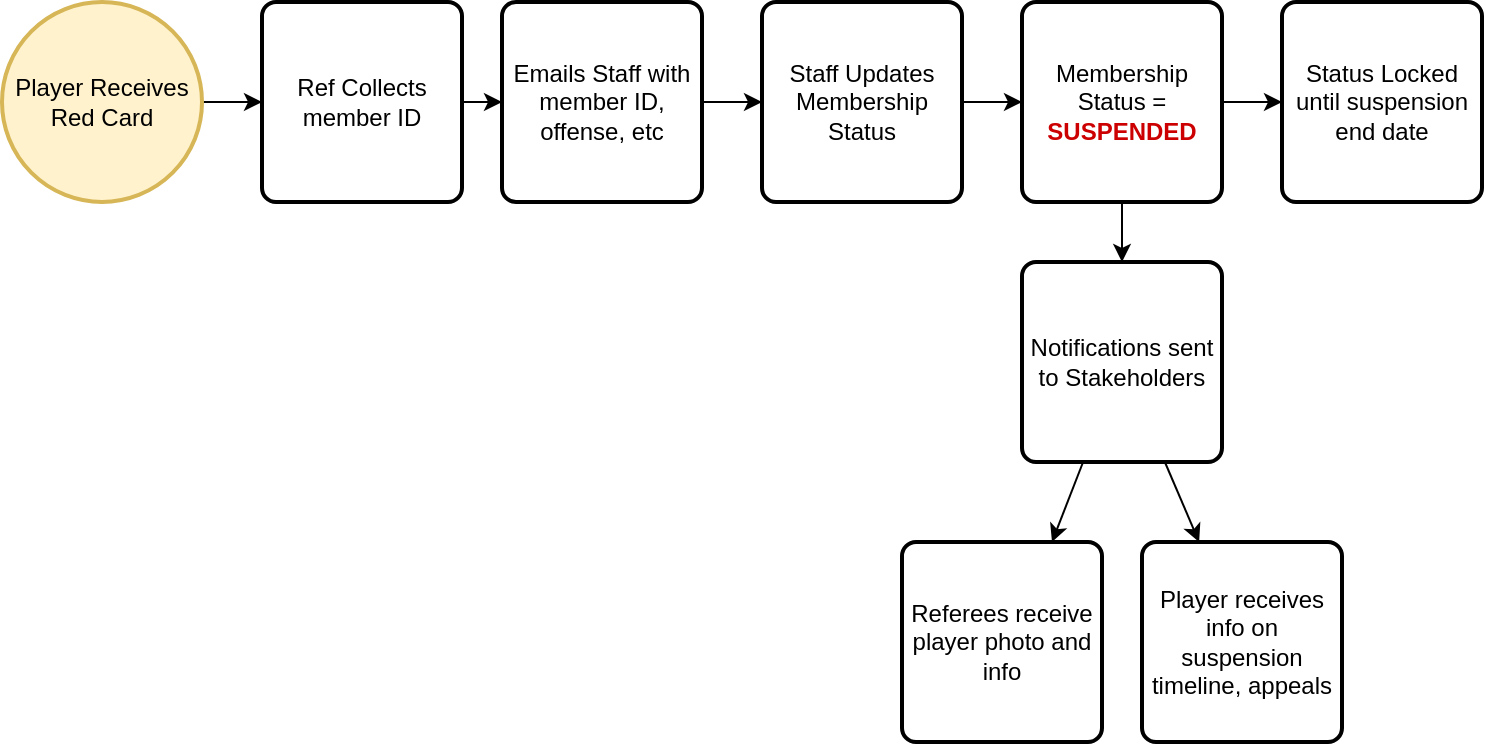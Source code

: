 <mxfile version="15.6.1" type="device"><diagram id="-FS5EXdlb2E7oy-y63jC" name="Page-1"><mxGraphModel dx="1187" dy="1049" grid="1" gridSize="10" guides="1" tooltips="1" connect="1" arrows="1" fold="1" page="1" pageScale="1" pageWidth="850" pageHeight="1100" math="0" shadow="0"><root><mxCell id="0"/><mxCell id="1" parent="0"/><mxCell id="7C_kYwocDAyyqaxYK4VV-37" style="edgeStyle=orthogonalEdgeStyle;rounded=0;orthogonalLoop=1;jettySize=auto;html=1;entryX=0;entryY=0.5;entryDx=0;entryDy=0;" edge="1" parent="1" source="7C_kYwocDAyyqaxYK4VV-4" target="7C_kYwocDAyyqaxYK4VV-36"><mxGeometry relative="1" as="geometry"/></mxCell><mxCell id="7C_kYwocDAyyqaxYK4VV-4" value="Player Receives Red Card" style="strokeWidth=2;html=1;shape=mxgraph.flowchart.start_2;whiteSpace=wrap;fillColor=#fff2cc;strokeColor=#d6b656;" vertex="1" parent="1"><mxGeometry x="930" y="470" width="100" height="100" as="geometry"/></mxCell><mxCell id="7C_kYwocDAyyqaxYK4VV-39" style="edgeStyle=orthogonalEdgeStyle;rounded=0;orthogonalLoop=1;jettySize=auto;html=1;entryX=0;entryY=0.5;entryDx=0;entryDy=0;" edge="1" parent="1" source="7C_kYwocDAyyqaxYK4VV-36" target="7C_kYwocDAyyqaxYK4VV-38"><mxGeometry relative="1" as="geometry"/></mxCell><mxCell id="7C_kYwocDAyyqaxYK4VV-36" value="Ref Collects member ID" style="rounded=1;whiteSpace=wrap;html=1;absoluteArcSize=1;arcSize=14;strokeWidth=2;" vertex="1" parent="1"><mxGeometry x="1060" y="470" width="100" height="100" as="geometry"/></mxCell><mxCell id="7C_kYwocDAyyqaxYK4VV-44" style="edgeStyle=orthogonalEdgeStyle;rounded=0;orthogonalLoop=1;jettySize=auto;html=1;entryX=0;entryY=0.5;entryDx=0;entryDy=0;fontColor=#CC0000;" edge="1" parent="1" source="7C_kYwocDAyyqaxYK4VV-38" target="7C_kYwocDAyyqaxYK4VV-40"><mxGeometry relative="1" as="geometry"/></mxCell><mxCell id="7C_kYwocDAyyqaxYK4VV-38" value="Emails Staff with member ID, offense, etc" style="rounded=1;whiteSpace=wrap;html=1;absoluteArcSize=1;arcSize=14;strokeWidth=2;" vertex="1" parent="1"><mxGeometry x="1180" y="470" width="100" height="100" as="geometry"/></mxCell><mxCell id="7C_kYwocDAyyqaxYK4VV-45" style="edgeStyle=orthogonalEdgeStyle;rounded=0;orthogonalLoop=1;jettySize=auto;html=1;entryX=0;entryY=0.5;entryDx=0;entryDy=0;fontColor=#CC0000;" edge="1" parent="1" source="7C_kYwocDAyyqaxYK4VV-40" target="7C_kYwocDAyyqaxYK4VV-41"><mxGeometry relative="1" as="geometry"/></mxCell><mxCell id="7C_kYwocDAyyqaxYK4VV-40" value="Staff Updates Membership Status" style="rounded=1;whiteSpace=wrap;html=1;absoluteArcSize=1;arcSize=14;strokeWidth=2;" vertex="1" parent="1"><mxGeometry x="1310" y="470" width="100" height="100" as="geometry"/></mxCell><mxCell id="7C_kYwocDAyyqaxYK4VV-52" style="edgeStyle=none;rounded=0;orthogonalLoop=1;jettySize=auto;html=1;entryX=0.5;entryY=0;entryDx=0;entryDy=0;fontColor=#CC0000;" edge="1" parent="1" source="7C_kYwocDAyyqaxYK4VV-41" target="7C_kYwocDAyyqaxYK4VV-42"><mxGeometry relative="1" as="geometry"/></mxCell><mxCell id="7C_kYwocDAyyqaxYK4VV-53" style="edgeStyle=none;rounded=0;orthogonalLoop=1;jettySize=auto;html=1;entryX=0;entryY=0.5;entryDx=0;entryDy=0;fontColor=#CC0000;" edge="1" parent="1" source="7C_kYwocDAyyqaxYK4VV-41" target="7C_kYwocDAyyqaxYK4VV-43"><mxGeometry relative="1" as="geometry"/></mxCell><mxCell id="7C_kYwocDAyyqaxYK4VV-41" value="Membership&lt;br&gt;Status = &lt;b&gt;&lt;font color=&quot;#cc0000&quot;&gt;SUSPENDED&lt;/font&gt;&lt;/b&gt;" style="rounded=1;whiteSpace=wrap;html=1;absoluteArcSize=1;arcSize=14;strokeWidth=2;" vertex="1" parent="1"><mxGeometry x="1440" y="470" width="100" height="100" as="geometry"/></mxCell><mxCell id="7C_kYwocDAyyqaxYK4VV-50" style="rounded=0;orthogonalLoop=1;jettySize=auto;html=1;entryX=0.75;entryY=0;entryDx=0;entryDy=0;fontColor=#CC0000;" edge="1" parent="1" source="7C_kYwocDAyyqaxYK4VV-42" target="7C_kYwocDAyyqaxYK4VV-48"><mxGeometry relative="1" as="geometry"/></mxCell><mxCell id="7C_kYwocDAyyqaxYK4VV-51" style="rounded=0;orthogonalLoop=1;jettySize=auto;html=1;fontColor=#CC0000;" edge="1" parent="1" source="7C_kYwocDAyyqaxYK4VV-42" target="7C_kYwocDAyyqaxYK4VV-49"><mxGeometry relative="1" as="geometry"/></mxCell><mxCell id="7C_kYwocDAyyqaxYK4VV-42" value="Notifications sent to Stakeholders" style="rounded=1;whiteSpace=wrap;html=1;absoluteArcSize=1;arcSize=14;strokeWidth=2;" vertex="1" parent="1"><mxGeometry x="1440" y="600" width="100" height="100" as="geometry"/></mxCell><mxCell id="7C_kYwocDAyyqaxYK4VV-43" value="Status Locked until suspension end date" style="rounded=1;whiteSpace=wrap;html=1;absoluteArcSize=1;arcSize=14;strokeWidth=2;" vertex="1" parent="1"><mxGeometry x="1570" y="470" width="100" height="100" as="geometry"/></mxCell><mxCell id="7C_kYwocDAyyqaxYK4VV-48" value="Referees receive player photo and info" style="rounded=1;whiteSpace=wrap;html=1;absoluteArcSize=1;arcSize=14;strokeWidth=2;" vertex="1" parent="1"><mxGeometry x="1380" y="740" width="100" height="100" as="geometry"/></mxCell><mxCell id="7C_kYwocDAyyqaxYK4VV-49" value="Player receives info on suspension timeline, appeals" style="rounded=1;whiteSpace=wrap;html=1;absoluteArcSize=1;arcSize=14;strokeWidth=2;" vertex="1" parent="1"><mxGeometry x="1500" y="740" width="100" height="100" as="geometry"/></mxCell></root></mxGraphModel></diagram></mxfile>